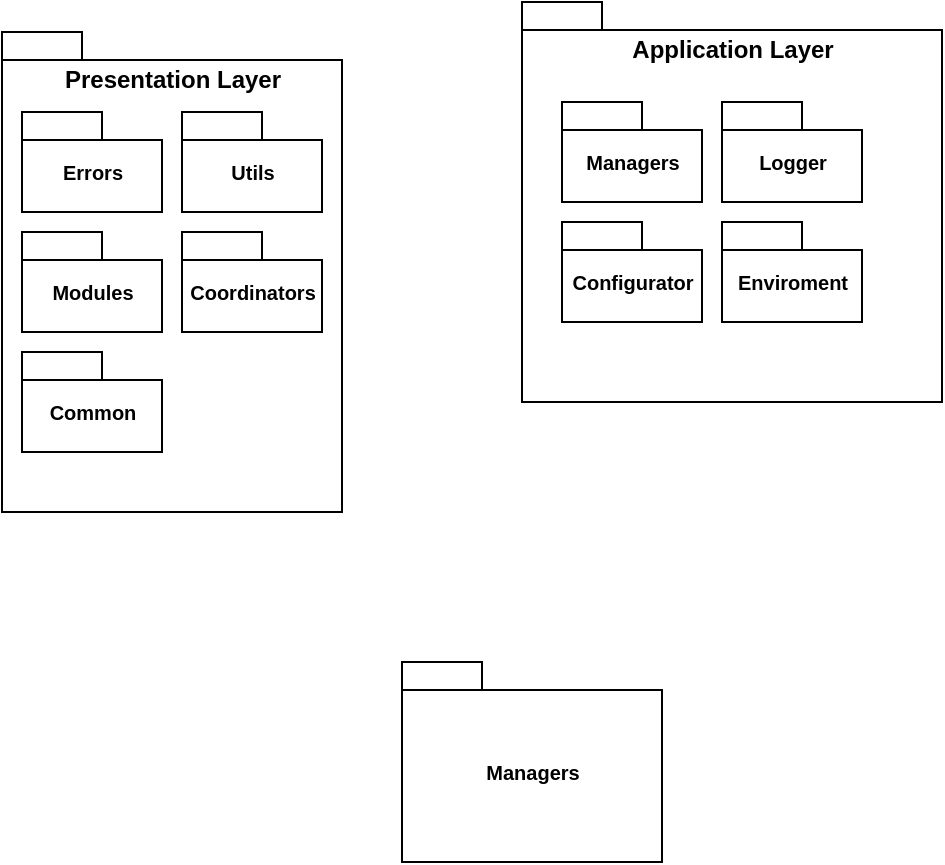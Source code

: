 <mxfile version="13.5.3" type="github">
  <diagram id="NpTB6iebM1gEKICk_4uf" name="Layers">
    <mxGraphModel dx="786" dy="523" grid="1" gridSize="10" guides="1" tooltips="1" connect="1" arrows="1" fold="1" page="1" pageScale="1" pageWidth="827" pageHeight="1169" math="1" shadow="0">
      <root>
        <mxCell id="0" />
        <mxCell id="1" style="" parent="0" />
        <mxCell id="jDUbfOW1Vs5yL3JEmUPx-5" value="Application Layer" style="shape=folder;fontStyle=1;spacingTop=10;tabWidth=40;tabHeight=14;tabPosition=left;html=1;verticalAlign=top;" vertex="1" parent="1">
          <mxGeometry x="350" y="150" width="210" height="200" as="geometry" />
        </mxCell>
        <object label="Managers" id="jDUbfOW1Vs5yL3JEmUPx-6">
          <mxCell style="shape=folder;fontStyle=1;spacingTop=10;tabWidth=40;tabHeight=14;tabPosition=left;html=1;fontSize=10;" vertex="1" parent="1">
            <mxGeometry x="370" y="200" width="70" height="50" as="geometry" />
          </mxCell>
        </object>
        <mxCell id="jDUbfOW1Vs5yL3JEmUPx-8" value="Logger" style="shape=folder;fontStyle=1;spacingTop=10;tabWidth=40;tabHeight=14;tabPosition=left;html=1;fontSize=10;" vertex="1" parent="1">
          <mxGeometry x="450" y="200" width="70" height="50" as="geometry" />
        </mxCell>
        <mxCell id="jDUbfOW1Vs5yL3JEmUPx-10" value="Enviroment" style="shape=folder;fontStyle=1;spacingTop=10;tabWidth=40;tabHeight=14;tabPosition=left;html=1;fontSize=10;" vertex="1" parent="1">
          <mxGeometry x="450" y="260" width="70" height="50" as="geometry" />
        </mxCell>
        <mxCell id="jDUbfOW1Vs5yL3JEmUPx-11" value="Configurator" style="shape=folder;fontStyle=1;spacingTop=10;tabWidth=40;tabHeight=14;tabPosition=left;html=1;fontSize=10;" vertex="1" parent="1">
          <mxGeometry x="370" y="260" width="70" height="50" as="geometry" />
        </mxCell>
        <object label="Managers" id="jDUbfOW1Vs5yL3JEmUPx-17">
          <mxCell style="shape=folder;fontStyle=1;spacingTop=10;tabWidth=40;tabHeight=14;tabPosition=left;html=1;fontSize=10;" vertex="1" parent="1">
            <mxGeometry x="290" y="480" width="130" height="100" as="geometry" />
          </mxCell>
        </object>
        <mxCell id="jDUbfOW1Vs5yL3JEmUPx-19" value="" style="group" vertex="1" connectable="0" parent="1">
          <mxGeometry x="90" y="165" width="170" height="240" as="geometry" />
        </mxCell>
        <mxCell id="jDUbfOW1Vs5yL3JEmUPx-4" value="Presentation Layer" style="shape=folder;fontStyle=1;spacingTop=10;tabWidth=40;tabHeight=14;tabPosition=left;html=1;verticalAlign=top;" vertex="1" parent="jDUbfOW1Vs5yL3JEmUPx-19">
          <mxGeometry width="170" height="240" as="geometry" />
        </mxCell>
        <mxCell id="jDUbfOW1Vs5yL3JEmUPx-3" value="Errors" style="shape=folder;fontStyle=1;spacingTop=10;tabWidth=40;tabHeight=14;tabPosition=left;html=1;fontSize=10;" vertex="1" parent="jDUbfOW1Vs5yL3JEmUPx-19">
          <mxGeometry x="10" y="40" width="70" height="50" as="geometry" />
        </mxCell>
        <mxCell id="jDUbfOW1Vs5yL3JEmUPx-13" value="Utils" style="shape=folder;fontStyle=1;spacingTop=10;tabWidth=40;tabHeight=14;tabPosition=left;html=1;fontSize=10;" vertex="1" parent="jDUbfOW1Vs5yL3JEmUPx-19">
          <mxGeometry x="90" y="40" width="70" height="50" as="geometry" />
        </mxCell>
        <mxCell id="jDUbfOW1Vs5yL3JEmUPx-14" value="Coordinators" style="shape=folder;fontStyle=1;spacingTop=10;tabWidth=40;tabHeight=14;tabPosition=left;html=1;fontSize=10;" vertex="1" parent="jDUbfOW1Vs5yL3JEmUPx-19">
          <mxGeometry x="90" y="100" width="70" height="50" as="geometry" />
        </mxCell>
        <mxCell id="jDUbfOW1Vs5yL3JEmUPx-15" value="Modules" style="shape=folder;fontStyle=1;spacingTop=10;tabWidth=40;tabHeight=14;tabPosition=left;html=1;fontSize=10;" vertex="1" parent="jDUbfOW1Vs5yL3JEmUPx-19">
          <mxGeometry x="10" y="100" width="70" height="50" as="geometry" />
        </mxCell>
        <mxCell id="jDUbfOW1Vs5yL3JEmUPx-16" value="Common" style="shape=folder;fontStyle=1;spacingTop=10;tabWidth=40;tabHeight=14;tabPosition=left;html=1;fontSize=10;" vertex="1" parent="jDUbfOW1Vs5yL3JEmUPx-19">
          <mxGeometry x="10" y="160" width="70" height="50" as="geometry" />
        </mxCell>
      </root>
    </mxGraphModel>
  </diagram>
</mxfile>
